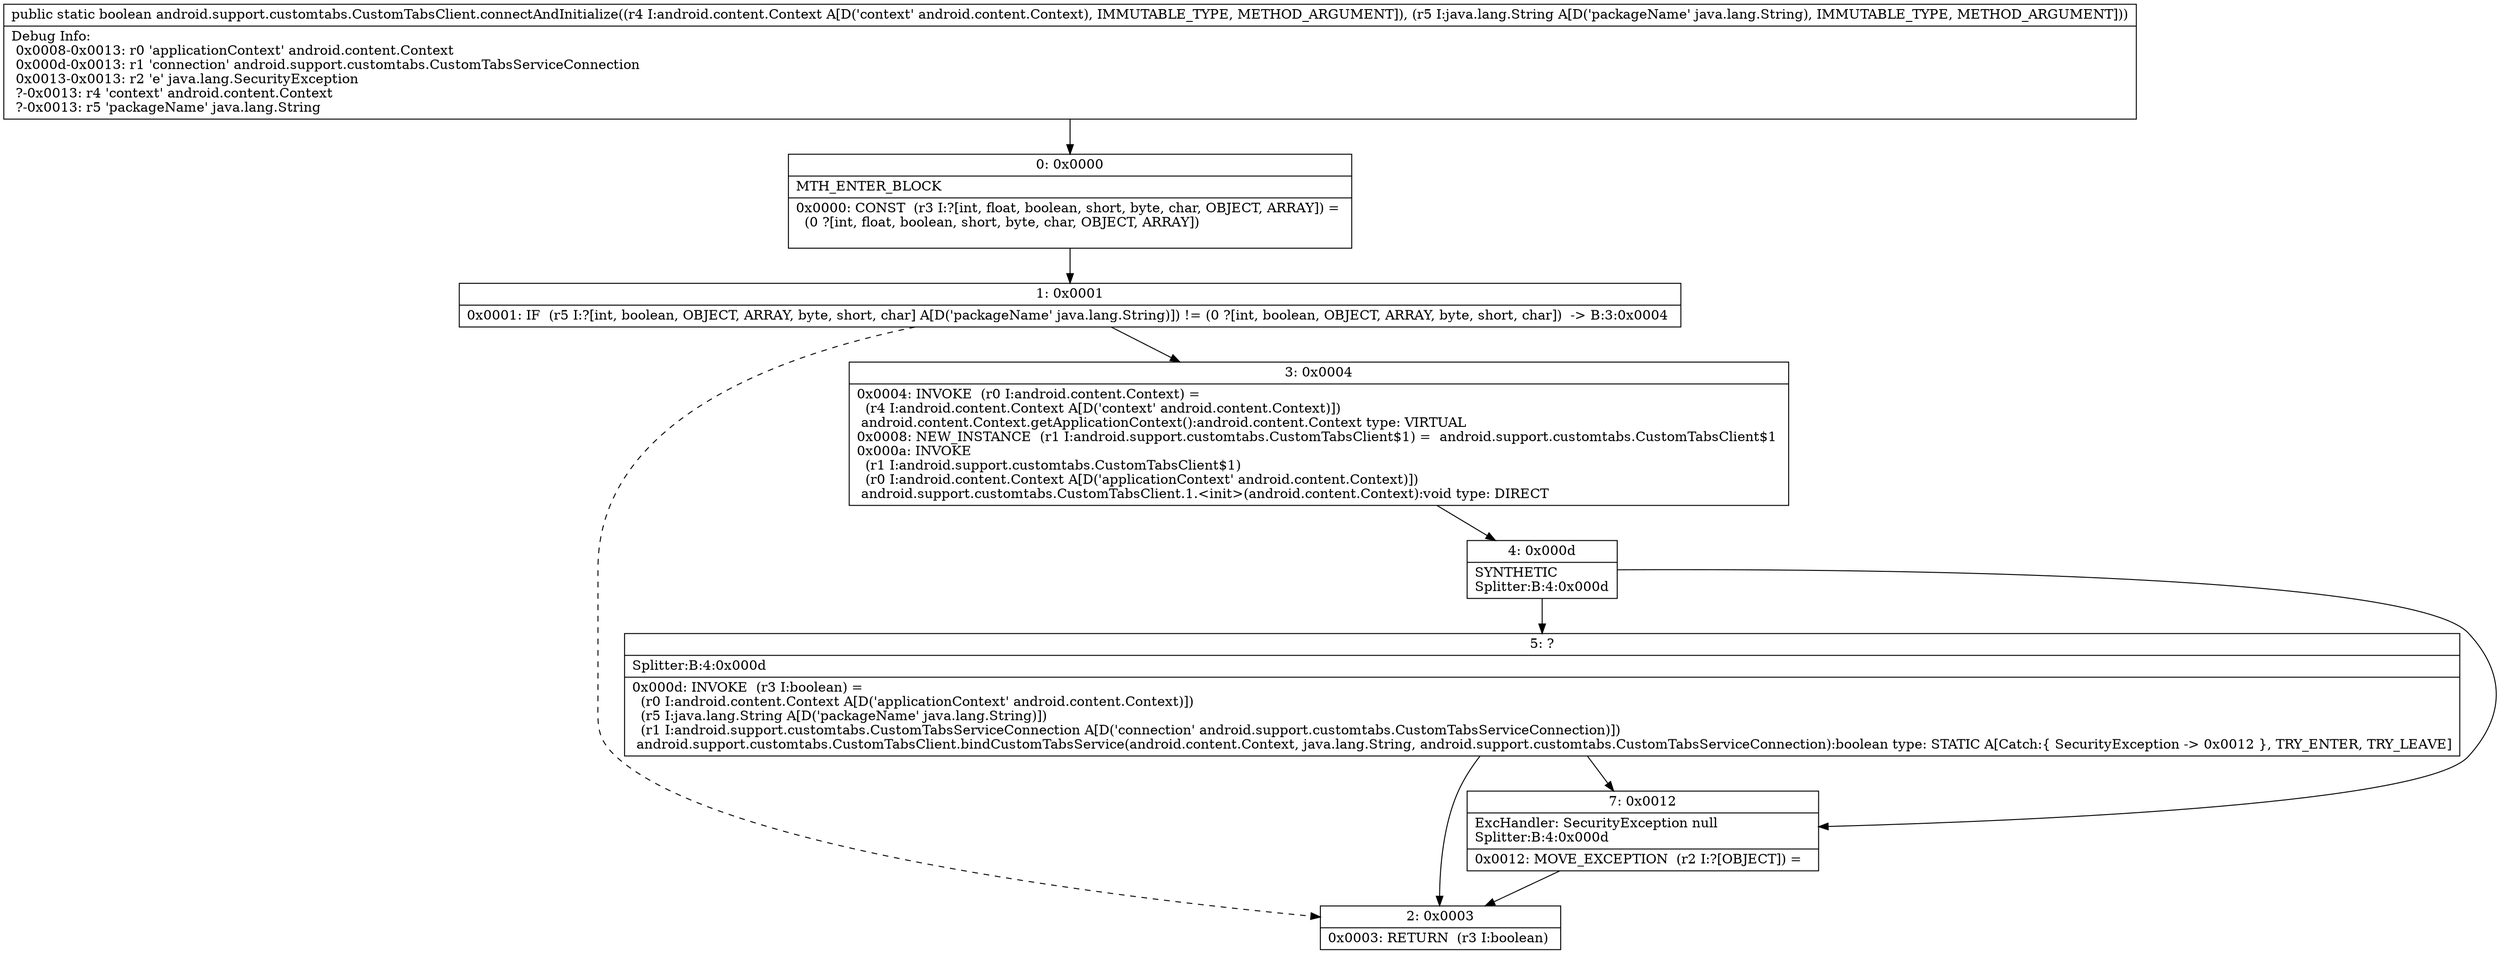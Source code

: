 digraph "CFG forandroid.support.customtabs.CustomTabsClient.connectAndInitialize(Landroid\/content\/Context;Ljava\/lang\/String;)Z" {
Node_0 [shape=record,label="{0\:\ 0x0000|MTH_ENTER_BLOCK\l|0x0000: CONST  (r3 I:?[int, float, boolean, short, byte, char, OBJECT, ARRAY]) = \l  (0 ?[int, float, boolean, short, byte, char, OBJECT, ARRAY])\l \l}"];
Node_1 [shape=record,label="{1\:\ 0x0001|0x0001: IF  (r5 I:?[int, boolean, OBJECT, ARRAY, byte, short, char] A[D('packageName' java.lang.String)]) != (0 ?[int, boolean, OBJECT, ARRAY, byte, short, char])  \-\> B:3:0x0004 \l}"];
Node_2 [shape=record,label="{2\:\ 0x0003|0x0003: RETURN  (r3 I:boolean) \l}"];
Node_3 [shape=record,label="{3\:\ 0x0004|0x0004: INVOKE  (r0 I:android.content.Context) = \l  (r4 I:android.content.Context A[D('context' android.content.Context)])\l android.content.Context.getApplicationContext():android.content.Context type: VIRTUAL \l0x0008: NEW_INSTANCE  (r1 I:android.support.customtabs.CustomTabsClient$1) =  android.support.customtabs.CustomTabsClient$1 \l0x000a: INVOKE  \l  (r1 I:android.support.customtabs.CustomTabsClient$1)\l  (r0 I:android.content.Context A[D('applicationContext' android.content.Context)])\l android.support.customtabs.CustomTabsClient.1.\<init\>(android.content.Context):void type: DIRECT \l}"];
Node_4 [shape=record,label="{4\:\ 0x000d|SYNTHETIC\lSplitter:B:4:0x000d\l}"];
Node_5 [shape=record,label="{5\:\ ?|Splitter:B:4:0x000d\l|0x000d: INVOKE  (r3 I:boolean) = \l  (r0 I:android.content.Context A[D('applicationContext' android.content.Context)])\l  (r5 I:java.lang.String A[D('packageName' java.lang.String)])\l  (r1 I:android.support.customtabs.CustomTabsServiceConnection A[D('connection' android.support.customtabs.CustomTabsServiceConnection)])\l android.support.customtabs.CustomTabsClient.bindCustomTabsService(android.content.Context, java.lang.String, android.support.customtabs.CustomTabsServiceConnection):boolean type: STATIC A[Catch:\{ SecurityException \-\> 0x0012 \}, TRY_ENTER, TRY_LEAVE]\l}"];
Node_7 [shape=record,label="{7\:\ 0x0012|ExcHandler: SecurityException null\lSplitter:B:4:0x000d\l|0x0012: MOVE_EXCEPTION  (r2 I:?[OBJECT]) =  \l}"];
MethodNode[shape=record,label="{public static boolean android.support.customtabs.CustomTabsClient.connectAndInitialize((r4 I:android.content.Context A[D('context' android.content.Context), IMMUTABLE_TYPE, METHOD_ARGUMENT]), (r5 I:java.lang.String A[D('packageName' java.lang.String), IMMUTABLE_TYPE, METHOD_ARGUMENT]))  | Debug Info:\l  0x0008\-0x0013: r0 'applicationContext' android.content.Context\l  0x000d\-0x0013: r1 'connection' android.support.customtabs.CustomTabsServiceConnection\l  0x0013\-0x0013: r2 'e' java.lang.SecurityException\l  ?\-0x0013: r4 'context' android.content.Context\l  ?\-0x0013: r5 'packageName' java.lang.String\l}"];
MethodNode -> Node_0;
Node_0 -> Node_1;
Node_1 -> Node_2[style=dashed];
Node_1 -> Node_3;
Node_3 -> Node_4;
Node_4 -> Node_5;
Node_4 -> Node_7;
Node_5 -> Node_7;
Node_5 -> Node_2;
Node_7 -> Node_2;
}

